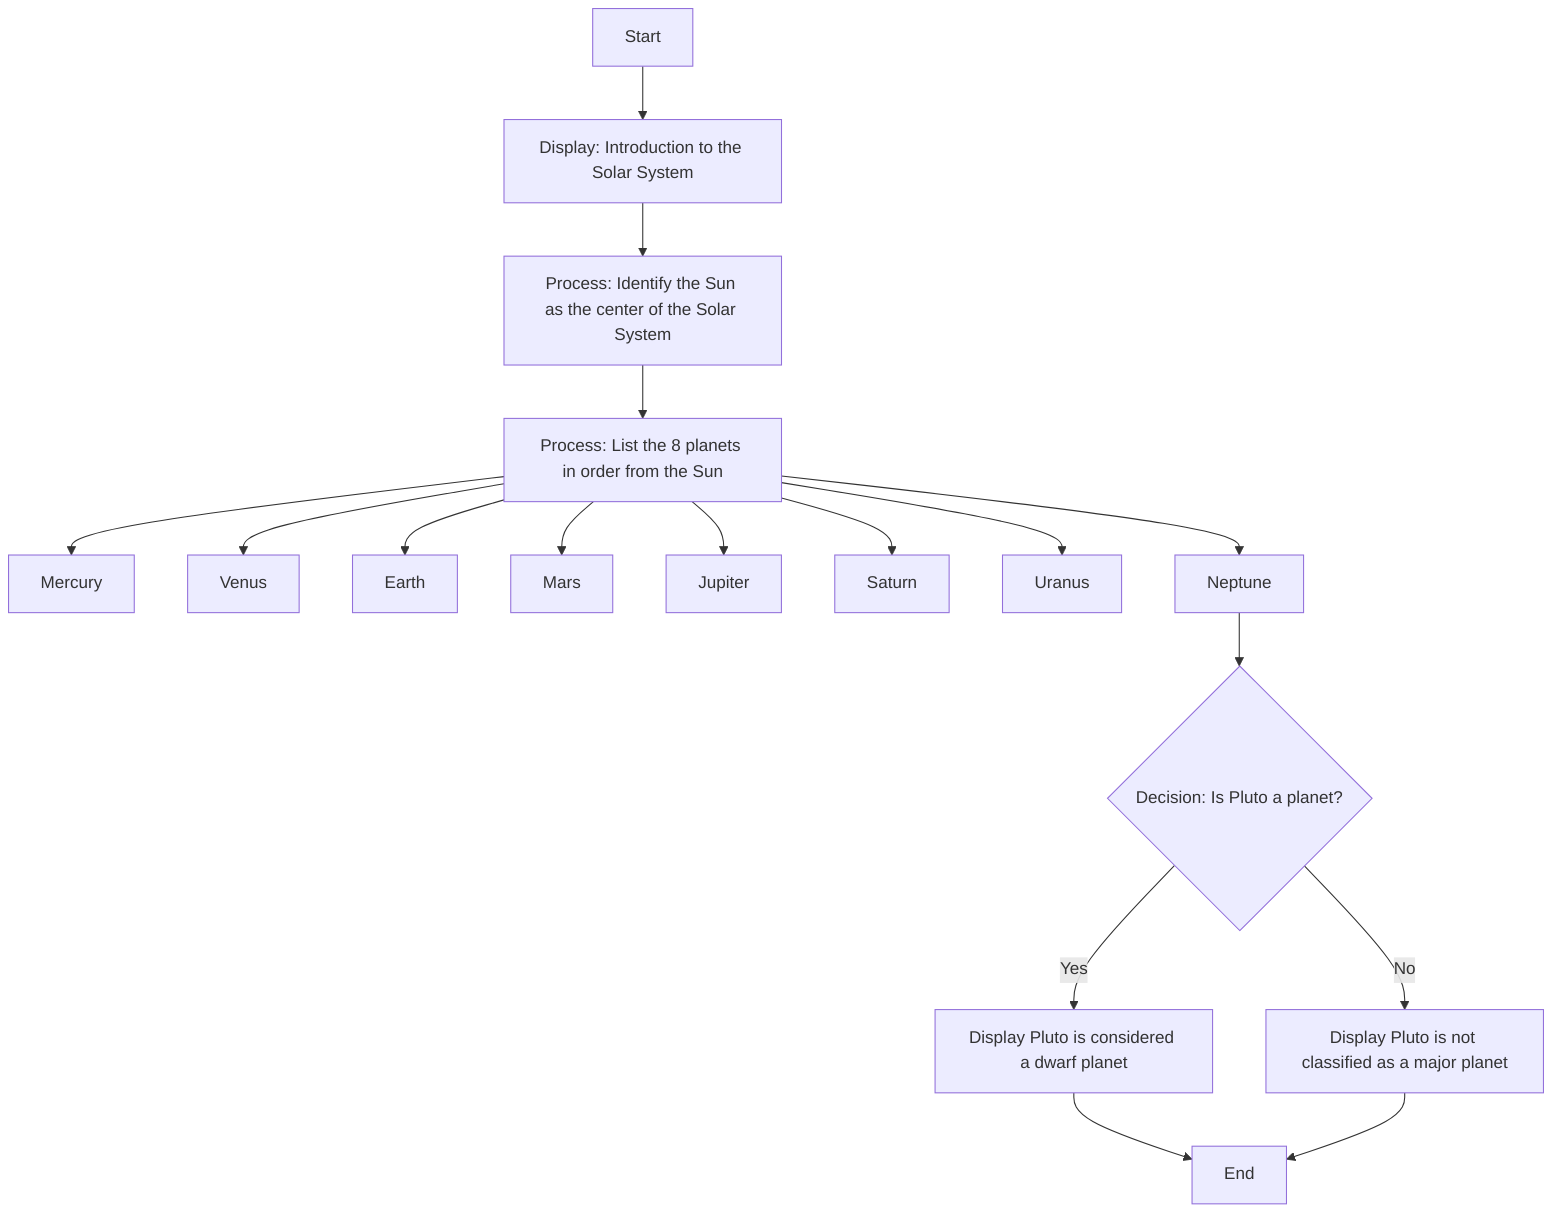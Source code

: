 flowchart TD
    A[Start] --> B[Display: Introduction to the Solar System]
    B --> C[Process: Identify the Sun as the center of the Solar System]
    C --> D[Process: List the 8 planets in order from the Sun]
    D --> D1[Mercury]
    D --> D2[Venus]
    D --> D3[Earth]
    D --> D4[Mars]
    D --> D5[Jupiter]
    D --> D6[Saturn]
    D --> D7[Uranus]
    D --> D8[Neptune]
    D8 --> E{Decision: Is Pluto a planet?}
    E --> |Yes| F[Display Pluto is considered a dwarf planet]
    E --> |No| G[Display Pluto is not classified as a major planet]
    F --> H[End]
    G --> H[End]